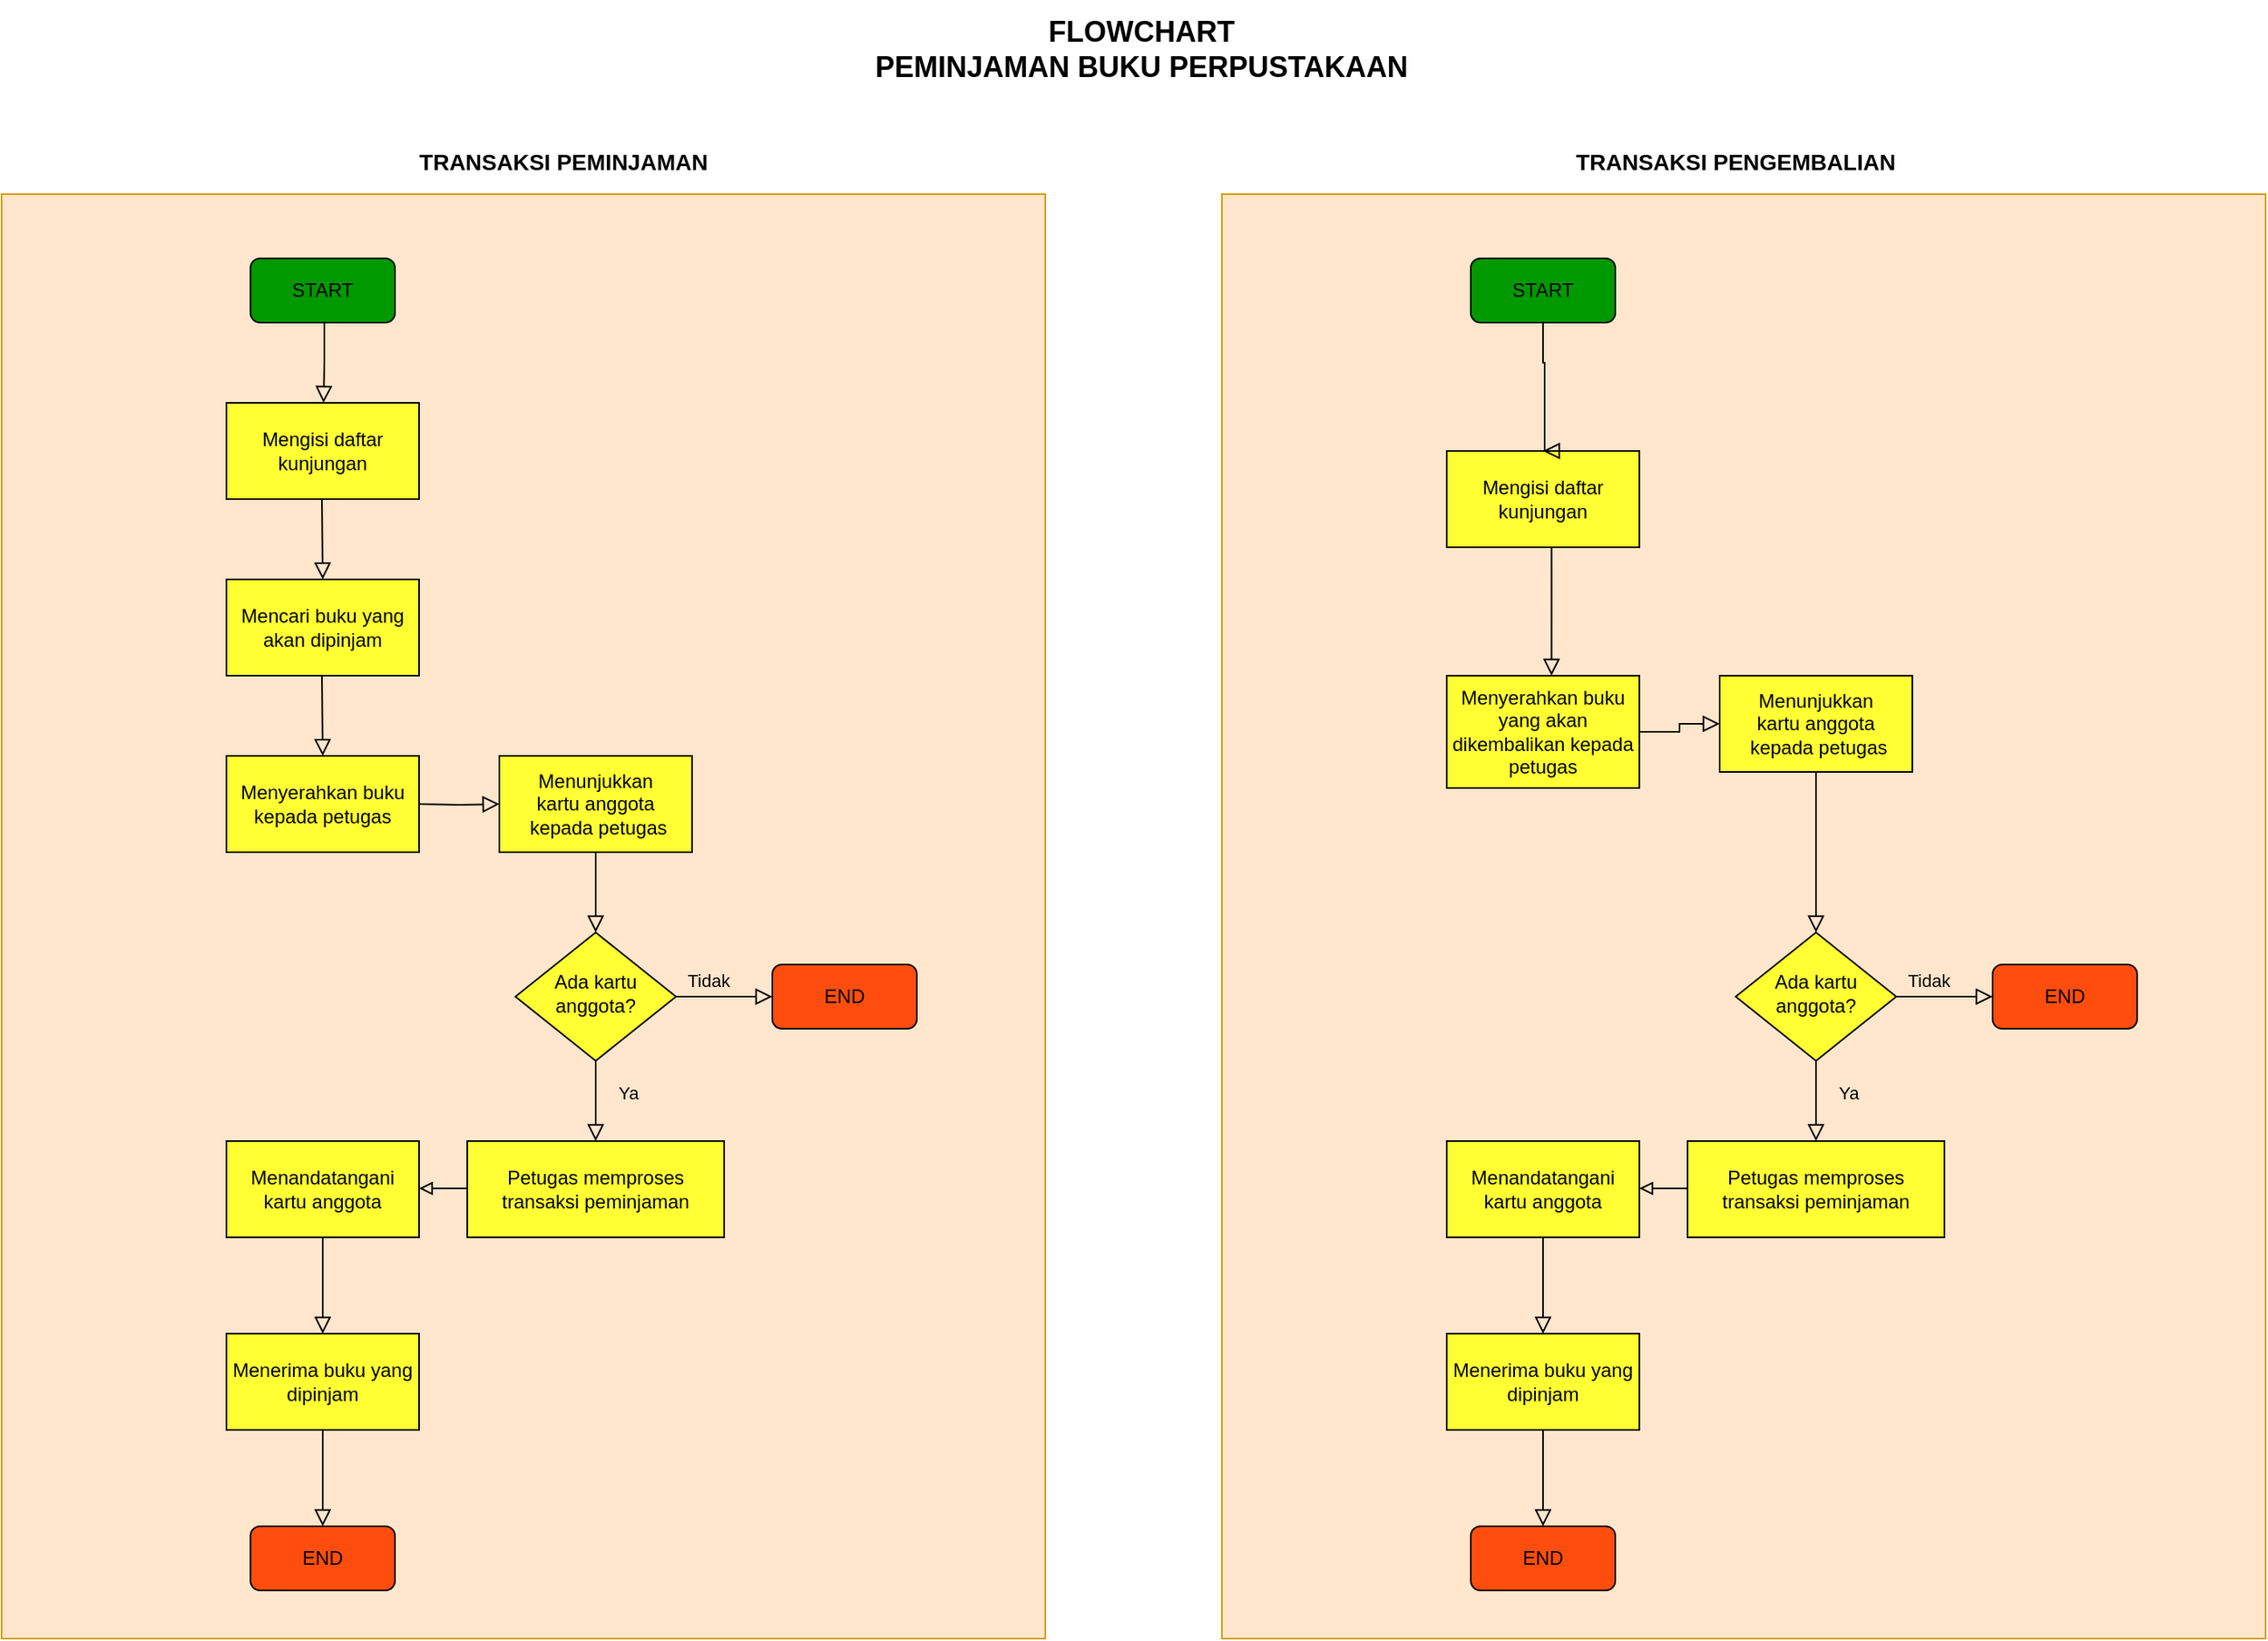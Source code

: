 <mxfile version="14.3.0" type="github">
  <diagram id="C5RBs43oDa-KdzZeNtuy" name="Page-1">
    <mxGraphModel dx="1471" dy="899" grid="1" gridSize="10" guides="1" tooltips="1" connect="1" arrows="1" fold="1" page="1" pageScale="1" pageWidth="827" pageHeight="1169" math="0" shadow="0">
      <root>
        <mxCell id="WIyWlLk6GJQsqaUBKTNV-0" />
        <mxCell id="WIyWlLk6GJQsqaUBKTNV-1" parent="WIyWlLk6GJQsqaUBKTNV-0" />
        <mxCell id="CUvgiHjACewIUkS6N6si-28" value="" style="rounded=0;whiteSpace=wrap;html=1;strokeColor=#d79b00;fillColor=#ffe6cc;" vertex="1" parent="WIyWlLk6GJQsqaUBKTNV-1">
          <mxGeometry x="80" y="180" width="650" height="900" as="geometry" />
        </mxCell>
        <mxCell id="WIyWlLk6GJQsqaUBKTNV-5" value="Tidak" style="edgeStyle=orthogonalEdgeStyle;rounded=0;html=1;jettySize=auto;orthogonalLoop=1;fontSize=11;endArrow=block;endFill=0;endSize=8;strokeWidth=1;shadow=0;labelBackgroundColor=none;entryX=0;entryY=0.5;entryDx=0;entryDy=0;" parent="WIyWlLk6GJQsqaUBKTNV-1" source="WIyWlLk6GJQsqaUBKTNV-6" target="WIyWlLk6GJQsqaUBKTNV-11" edge="1">
          <mxGeometry x="-0.333" y="10" relative="1" as="geometry">
            <mxPoint as="offset" />
            <mxPoint x="780" y="460" as="targetPoint" />
          </mxGeometry>
        </mxCell>
        <mxCell id="WIyWlLk6GJQsqaUBKTNV-6" value="Ada kartu anggota?" style="rhombus;whiteSpace=wrap;html=1;shadow=0;fontFamily=Helvetica;fontSize=12;align=center;strokeWidth=1;spacing=6;spacingTop=-4;fillColor=#FFFF33;" parent="WIyWlLk6GJQsqaUBKTNV-1" vertex="1">
          <mxGeometry x="400" y="640" width="100" height="80" as="geometry" />
        </mxCell>
        <mxCell id="WIyWlLk6GJQsqaUBKTNV-11" value="END" style="rounded=1;whiteSpace=wrap;html=1;fontSize=12;glass=0;strokeWidth=1;shadow=0;fillColor=#FF4D0D;" parent="WIyWlLk6GJQsqaUBKTNV-1" vertex="1">
          <mxGeometry x="560" y="660" width="90" height="40" as="geometry" />
        </mxCell>
        <mxCell id="CUvgiHjACewIUkS6N6si-0" value="Mengisi daftar kunjungan" style="rounded=0;whiteSpace=wrap;html=1;fillColor=#FFFF33;" vertex="1" parent="WIyWlLk6GJQsqaUBKTNV-1">
          <mxGeometry x="220" y="310" width="120" height="60" as="geometry" />
        </mxCell>
        <mxCell id="CUvgiHjACewIUkS6N6si-1" value="Mencari buku yang akan dipinjam" style="rounded=0;whiteSpace=wrap;html=1;fillColor=#FFFF33;" vertex="1" parent="WIyWlLk6GJQsqaUBKTNV-1">
          <mxGeometry x="220" y="420" width="120" height="60" as="geometry" />
        </mxCell>
        <mxCell id="CUvgiHjACewIUkS6N6si-2" value="" style="rounded=0;html=1;jettySize=auto;orthogonalLoop=1;fontSize=11;endArrow=block;endFill=0;endSize=8;strokeWidth=1;shadow=0;labelBackgroundColor=none;edgeStyle=orthogonalEdgeStyle;entryX=0.5;entryY=0;entryDx=0;entryDy=0;" edge="1" parent="WIyWlLk6GJQsqaUBKTNV-1" target="CUvgiHjACewIUkS6N6si-1">
          <mxGeometry relative="1" as="geometry">
            <mxPoint x="279.5" y="370" as="sourcePoint" />
            <mxPoint x="279.5" y="400" as="targetPoint" />
          </mxGeometry>
        </mxCell>
        <mxCell id="CUvgiHjACewIUkS6N6si-5" value="" style="rounded=0;html=1;jettySize=auto;orthogonalLoop=1;fontSize=11;endArrow=block;endFill=0;endSize=8;strokeWidth=1;shadow=0;labelBackgroundColor=none;edgeStyle=orthogonalEdgeStyle;entryX=0.5;entryY=0;entryDx=0;entryDy=0;" edge="1" parent="WIyWlLk6GJQsqaUBKTNV-1">
          <mxGeometry relative="1" as="geometry">
            <mxPoint x="280" y="260" as="sourcePoint" />
            <mxPoint x="280.5" y="310" as="targetPoint" />
            <Array as="points">
              <mxPoint x="281" y="260" />
              <mxPoint x="281" y="285" />
            </Array>
          </mxGeometry>
        </mxCell>
        <mxCell id="CUvgiHjACewIUkS6N6si-6" value="" style="rounded=0;html=1;jettySize=auto;orthogonalLoop=1;fontSize=11;endArrow=block;endFill=0;endSize=8;strokeWidth=1;shadow=0;labelBackgroundColor=none;edgeStyle=orthogonalEdgeStyle;entryX=0.5;entryY=0;entryDx=0;entryDy=0;" edge="1" target="CUvgiHjACewIUkS6N6si-7" parent="WIyWlLk6GJQsqaUBKTNV-1">
          <mxGeometry relative="1" as="geometry">
            <mxPoint x="279.5" y="480" as="sourcePoint" />
            <mxPoint x="279.5" y="510" as="targetPoint" />
          </mxGeometry>
        </mxCell>
        <mxCell id="CUvgiHjACewIUkS6N6si-7" value="Menyerahkan buku kepada petugas" style="rounded=0;whiteSpace=wrap;html=1;fillColor=#FFFF33;" vertex="1" parent="WIyWlLk6GJQsqaUBKTNV-1">
          <mxGeometry x="220" y="530" width="120" height="60" as="geometry" />
        </mxCell>
        <mxCell id="CUvgiHjACewIUkS6N6si-8" value="&lt;div&gt;Menunjukkan &lt;br&gt;&lt;/div&gt;&lt;div&gt;kartu anggota&lt;/div&gt;&amp;nbsp;kepada petugas" style="rounded=0;whiteSpace=wrap;html=1;fillColor=#FFFF33;" vertex="1" parent="WIyWlLk6GJQsqaUBKTNV-1">
          <mxGeometry x="390" y="530" width="120" height="60" as="geometry" />
        </mxCell>
        <mxCell id="CUvgiHjACewIUkS6N6si-10" value="" style="rounded=0;html=1;jettySize=auto;orthogonalLoop=1;fontSize=11;endArrow=block;endFill=0;endSize=8;strokeWidth=1;shadow=0;labelBackgroundColor=none;edgeStyle=orthogonalEdgeStyle;entryX=0;entryY=0.5;entryDx=0;entryDy=0;" edge="1" parent="WIyWlLk6GJQsqaUBKTNV-1" target="CUvgiHjACewIUkS6N6si-8">
          <mxGeometry relative="1" as="geometry">
            <mxPoint x="340" y="560" as="sourcePoint" />
            <mxPoint x="340.5" y="610" as="targetPoint" />
          </mxGeometry>
        </mxCell>
        <mxCell id="CUvgiHjACewIUkS6N6si-11" value="" style="rounded=0;html=1;jettySize=auto;orthogonalLoop=1;fontSize=11;endArrow=block;endFill=0;endSize=8;strokeWidth=1;shadow=0;labelBackgroundColor=none;edgeStyle=orthogonalEdgeStyle;entryX=0.5;entryY=0;entryDx=0;entryDy=0;exitX=0.5;exitY=1;exitDx=0;exitDy=0;" edge="1" parent="WIyWlLk6GJQsqaUBKTNV-1" source="CUvgiHjACewIUkS6N6si-8" target="WIyWlLk6GJQsqaUBKTNV-6">
          <mxGeometry relative="1" as="geometry">
            <mxPoint x="430" y="590" as="sourcePoint" />
            <mxPoint x="440" y="650" as="targetPoint" />
          </mxGeometry>
        </mxCell>
        <mxCell id="CUvgiHjACewIUkS6N6si-12" value="Petugas memproses transaksi peminjaman" style="rounded=0;whiteSpace=wrap;html=1;fillColor=#FFFF33;" vertex="1" parent="WIyWlLk6GJQsqaUBKTNV-1">
          <mxGeometry x="370" y="770" width="160" height="60" as="geometry" />
        </mxCell>
        <mxCell id="CUvgiHjACewIUkS6N6si-14" value="START" style="rounded=1;whiteSpace=wrap;html=1;fontSize=12;glass=0;strokeWidth=1;shadow=0;fillColor=#009900;" vertex="1" parent="WIyWlLk6GJQsqaUBKTNV-1">
          <mxGeometry x="235" y="220" width="90" height="40" as="geometry" />
        </mxCell>
        <mxCell id="CUvgiHjACewIUkS6N6si-16" value="Ya" style="edgeStyle=orthogonalEdgeStyle;rounded=0;html=1;jettySize=auto;orthogonalLoop=1;fontSize=11;endArrow=block;endFill=0;endSize=8;strokeWidth=1;shadow=0;labelBackgroundColor=none;entryX=0.5;entryY=0;entryDx=0;entryDy=0;exitX=0.5;exitY=1;exitDx=0;exitDy=0;" edge="1" parent="WIyWlLk6GJQsqaUBKTNV-1" source="WIyWlLk6GJQsqaUBKTNV-6" target="CUvgiHjACewIUkS6N6si-12">
          <mxGeometry x="-0.2" y="20" relative="1" as="geometry">
            <mxPoint as="offset" />
            <mxPoint x="450" y="730" as="sourcePoint" />
            <mxPoint x="510" y="730" as="targetPoint" />
          </mxGeometry>
        </mxCell>
        <mxCell id="CUvgiHjACewIUkS6N6si-17" value="" style="rounded=0;html=1;jettySize=auto;orthogonalLoop=1;fontSize=11;endArrow=none;endFill=0;endSize=8;strokeWidth=1;shadow=0;labelBackgroundColor=none;edgeStyle=orthogonalEdgeStyle;startArrow=block;startFill=0;" edge="1" parent="WIyWlLk6GJQsqaUBKTNV-1">
          <mxGeometry relative="1" as="geometry">
            <mxPoint x="340" y="799.5" as="sourcePoint" />
            <mxPoint x="370" y="800" as="targetPoint" />
          </mxGeometry>
        </mxCell>
        <mxCell id="CUvgiHjACewIUkS6N6si-18" value="Menandatangani kartu anggota" style="rounded=0;whiteSpace=wrap;html=1;fillColor=#FFFF33;" vertex="1" parent="WIyWlLk6GJQsqaUBKTNV-1">
          <mxGeometry x="220" y="770" width="120" height="60" as="geometry" />
        </mxCell>
        <mxCell id="CUvgiHjACewIUkS6N6si-19" value="Menerima buku yang dipinjam" style="rounded=0;whiteSpace=wrap;html=1;fillColor=#FFFF33;" vertex="1" parent="WIyWlLk6GJQsqaUBKTNV-1">
          <mxGeometry x="220" y="890" width="120" height="60" as="geometry" />
        </mxCell>
        <mxCell id="CUvgiHjACewIUkS6N6si-21" value="" style="rounded=0;html=1;jettySize=auto;orthogonalLoop=1;fontSize=11;endArrow=block;endFill=0;endSize=8;strokeWidth=1;shadow=0;labelBackgroundColor=none;edgeStyle=orthogonalEdgeStyle;" edge="1" parent="WIyWlLk6GJQsqaUBKTNV-1">
          <mxGeometry relative="1" as="geometry">
            <mxPoint x="260" y="830" as="sourcePoint" />
            <mxPoint x="280" y="890" as="targetPoint" />
            <Array as="points">
              <mxPoint x="280" y="830" />
              <mxPoint x="280" y="880" />
            </Array>
          </mxGeometry>
        </mxCell>
        <mxCell id="CUvgiHjACewIUkS6N6si-22" value="END" style="rounded=1;whiteSpace=wrap;html=1;fontSize=12;glass=0;strokeWidth=1;shadow=0;fillColor=#FF4D0D;" vertex="1" parent="WIyWlLk6GJQsqaUBKTNV-1">
          <mxGeometry x="235" y="1010" width="90" height="40" as="geometry" />
        </mxCell>
        <mxCell id="CUvgiHjACewIUkS6N6si-23" value="" style="rounded=0;html=1;jettySize=auto;orthogonalLoop=1;fontSize=11;endArrow=block;endFill=0;endSize=8;strokeWidth=1;shadow=0;labelBackgroundColor=none;edgeStyle=orthogonalEdgeStyle;" edge="1" parent="WIyWlLk6GJQsqaUBKTNV-1">
          <mxGeometry relative="1" as="geometry">
            <mxPoint x="260" y="950" as="sourcePoint" />
            <mxPoint x="280" y="1010" as="targetPoint" />
            <Array as="points">
              <mxPoint x="280" y="950" />
              <mxPoint x="280" y="1000" />
            </Array>
          </mxGeometry>
        </mxCell>
        <mxCell id="CUvgiHjACewIUkS6N6si-24" value="&lt;div&gt;&lt;b&gt;&lt;font style=&quot;font-size: 18px&quot;&gt;FLOWCHART &lt;br&gt;&lt;/font&gt;&lt;/b&gt;&lt;/div&gt;&lt;div&gt;&lt;b&gt;&lt;font style=&quot;font-size: 18px&quot;&gt;PEMINJAMAN BUKU PERPUSTAKAAN&lt;/font&gt;&lt;/b&gt;&lt;/div&gt;" style="rounded=0;whiteSpace=wrap;html=1;strokeColor=#FFFFFF;" vertex="1" parent="WIyWlLk6GJQsqaUBKTNV-1">
          <mxGeometry x="590" y="60" width="400" height="60" as="geometry" />
        </mxCell>
        <mxCell id="CUvgiHjACewIUkS6N6si-29" value="&lt;font style=&quot;font-size: 14px&quot;&gt;&lt;b&gt;TRANSAKSI PEMINJAMAN&lt;/b&gt;&lt;/font&gt;" style="rounded=0;whiteSpace=wrap;html=1;strokeColor=#FFFFFF;fillColor=none;" vertex="1" parent="WIyWlLk6GJQsqaUBKTNV-1">
          <mxGeometry x="230" y="150" width="400" height="20" as="geometry" />
        </mxCell>
        <mxCell id="CUvgiHjACewIUkS6N6si-30" value="" style="rounded=0;whiteSpace=wrap;html=1;strokeColor=#d79b00;fillColor=#ffe6cc;" vertex="1" parent="WIyWlLk6GJQsqaUBKTNV-1">
          <mxGeometry x="840" y="180" width="650" height="900" as="geometry" />
        </mxCell>
        <mxCell id="CUvgiHjACewIUkS6N6si-31" value="Tidak" style="edgeStyle=orthogonalEdgeStyle;rounded=0;html=1;jettySize=auto;orthogonalLoop=1;fontSize=11;endArrow=block;endFill=0;endSize=8;strokeWidth=1;shadow=0;labelBackgroundColor=none;entryX=0;entryY=0.5;entryDx=0;entryDy=0;" edge="1" source="CUvgiHjACewIUkS6N6si-32" target="CUvgiHjACewIUkS6N6si-33" parent="WIyWlLk6GJQsqaUBKTNV-1">
          <mxGeometry x="-0.333" y="10" relative="1" as="geometry">
            <mxPoint as="offset" />
            <mxPoint x="1540" y="460" as="targetPoint" />
          </mxGeometry>
        </mxCell>
        <mxCell id="CUvgiHjACewIUkS6N6si-32" value="Ada kartu anggota?" style="rhombus;whiteSpace=wrap;html=1;shadow=0;fontFamily=Helvetica;fontSize=12;align=center;strokeWidth=1;spacing=6;spacingTop=-4;fillColor=#FFFF33;" vertex="1" parent="WIyWlLk6GJQsqaUBKTNV-1">
          <mxGeometry x="1160" y="640" width="100" height="80" as="geometry" />
        </mxCell>
        <mxCell id="CUvgiHjACewIUkS6N6si-33" value="END" style="rounded=1;whiteSpace=wrap;html=1;fontSize=12;glass=0;strokeWidth=1;shadow=0;fillColor=#FF4D0D;" vertex="1" parent="WIyWlLk6GJQsqaUBKTNV-1">
          <mxGeometry x="1320" y="660" width="90" height="40" as="geometry" />
        </mxCell>
        <mxCell id="CUvgiHjACewIUkS6N6si-34" value="Mengisi daftar kunjungan" style="rounded=0;whiteSpace=wrap;html=1;fillColor=#FFFF33;" vertex="1" parent="WIyWlLk6GJQsqaUBKTNV-1">
          <mxGeometry x="980" y="340" width="120" height="60" as="geometry" />
        </mxCell>
        <mxCell id="CUvgiHjACewIUkS6N6si-37" value="" style="rounded=0;html=1;jettySize=auto;orthogonalLoop=1;fontSize=11;endArrow=block;endFill=0;endSize=8;strokeWidth=1;shadow=0;labelBackgroundColor=none;edgeStyle=orthogonalEdgeStyle;entryX=0.5;entryY=0;entryDx=0;entryDy=0;" edge="1" parent="WIyWlLk6GJQsqaUBKTNV-1" target="CUvgiHjACewIUkS6N6si-34">
          <mxGeometry relative="1" as="geometry">
            <mxPoint x="1040.0" y="260" as="sourcePoint" />
            <mxPoint x="1040.5" y="310" as="targetPoint" />
            <Array as="points">
              <mxPoint x="1041" y="285" />
            </Array>
          </mxGeometry>
        </mxCell>
        <mxCell id="CUvgiHjACewIUkS6N6si-39" value="Menyerahkan buku yang akan dikembalikan kepada petugas" style="rounded=0;whiteSpace=wrap;html=1;fillColor=#FFFF33;" vertex="1" parent="WIyWlLk6GJQsqaUBKTNV-1">
          <mxGeometry x="980" y="480" width="120" height="70" as="geometry" />
        </mxCell>
        <mxCell id="CUvgiHjACewIUkS6N6si-40" value="&lt;div&gt;Menunjukkan &lt;br&gt;&lt;/div&gt;&lt;div&gt;kartu anggota&lt;/div&gt;&amp;nbsp;kepada petugas" style="rounded=0;whiteSpace=wrap;html=1;fillColor=#FFFF33;" vertex="1" parent="WIyWlLk6GJQsqaUBKTNV-1">
          <mxGeometry x="1150" y="480" width="120" height="60" as="geometry" />
        </mxCell>
        <mxCell id="CUvgiHjACewIUkS6N6si-41" value="" style="rounded=0;html=1;jettySize=auto;orthogonalLoop=1;fontSize=11;endArrow=block;endFill=0;endSize=8;strokeWidth=1;shadow=0;labelBackgroundColor=none;edgeStyle=orthogonalEdgeStyle;entryX=0;entryY=0.5;entryDx=0;entryDy=0;exitX=1;exitY=0.5;exitDx=0;exitDy=0;" edge="1" target="CUvgiHjACewIUkS6N6si-40" parent="WIyWlLk6GJQsqaUBKTNV-1" source="CUvgiHjACewIUkS6N6si-39">
          <mxGeometry relative="1" as="geometry">
            <mxPoint x="1100.0" y="560" as="sourcePoint" />
            <mxPoint x="1100.5" y="610" as="targetPoint" />
          </mxGeometry>
        </mxCell>
        <mxCell id="CUvgiHjACewIUkS6N6si-42" value="" style="rounded=0;html=1;jettySize=auto;orthogonalLoop=1;fontSize=11;endArrow=block;endFill=0;endSize=8;strokeWidth=1;shadow=0;labelBackgroundColor=none;edgeStyle=orthogonalEdgeStyle;entryX=0.5;entryY=0;entryDx=0;entryDy=0;exitX=0.5;exitY=1;exitDx=0;exitDy=0;" edge="1" source="CUvgiHjACewIUkS6N6si-40" target="CUvgiHjACewIUkS6N6si-32" parent="WIyWlLk6GJQsqaUBKTNV-1">
          <mxGeometry relative="1" as="geometry">
            <mxPoint x="1190" y="590" as="sourcePoint" />
            <mxPoint x="1200" y="650" as="targetPoint" />
          </mxGeometry>
        </mxCell>
        <mxCell id="CUvgiHjACewIUkS6N6si-43" value="Petugas memproses transaksi peminjaman" style="rounded=0;whiteSpace=wrap;html=1;fillColor=#FFFF33;" vertex="1" parent="WIyWlLk6GJQsqaUBKTNV-1">
          <mxGeometry x="1130" y="770" width="160" height="60" as="geometry" />
        </mxCell>
        <mxCell id="CUvgiHjACewIUkS6N6si-44" value="START" style="rounded=1;whiteSpace=wrap;html=1;fontSize=12;glass=0;strokeWidth=1;shadow=0;fillColor=#009900;" vertex="1" parent="WIyWlLk6GJQsqaUBKTNV-1">
          <mxGeometry x="995" y="220" width="90" height="40" as="geometry" />
        </mxCell>
        <mxCell id="CUvgiHjACewIUkS6N6si-45" value="Ya" style="edgeStyle=orthogonalEdgeStyle;rounded=0;html=1;jettySize=auto;orthogonalLoop=1;fontSize=11;endArrow=block;endFill=0;endSize=8;strokeWidth=1;shadow=0;labelBackgroundColor=none;entryX=0.5;entryY=0;entryDx=0;entryDy=0;exitX=0.5;exitY=1;exitDx=0;exitDy=0;" edge="1" source="CUvgiHjACewIUkS6N6si-32" target="CUvgiHjACewIUkS6N6si-43" parent="WIyWlLk6GJQsqaUBKTNV-1">
          <mxGeometry x="-0.2" y="20" relative="1" as="geometry">
            <mxPoint as="offset" />
            <mxPoint x="1210" y="730" as="sourcePoint" />
            <mxPoint x="1270" y="730" as="targetPoint" />
          </mxGeometry>
        </mxCell>
        <mxCell id="CUvgiHjACewIUkS6N6si-46" value="" style="rounded=0;html=1;jettySize=auto;orthogonalLoop=1;fontSize=11;endArrow=none;endFill=0;endSize=8;strokeWidth=1;shadow=0;labelBackgroundColor=none;edgeStyle=orthogonalEdgeStyle;startArrow=block;startFill=0;" edge="1" parent="WIyWlLk6GJQsqaUBKTNV-1">
          <mxGeometry relative="1" as="geometry">
            <mxPoint x="1100.0" y="799.5" as="sourcePoint" />
            <mxPoint x="1130.0" y="800" as="targetPoint" />
          </mxGeometry>
        </mxCell>
        <mxCell id="CUvgiHjACewIUkS6N6si-47" value="Menandatangani kartu anggota" style="rounded=0;whiteSpace=wrap;html=1;fillColor=#FFFF33;" vertex="1" parent="WIyWlLk6GJQsqaUBKTNV-1">
          <mxGeometry x="980" y="770" width="120" height="60" as="geometry" />
        </mxCell>
        <mxCell id="CUvgiHjACewIUkS6N6si-48" value="Menerima buku yang dipinjam" style="rounded=0;whiteSpace=wrap;html=1;fillColor=#FFFF33;" vertex="1" parent="WIyWlLk6GJQsqaUBKTNV-1">
          <mxGeometry x="980" y="890" width="120" height="60" as="geometry" />
        </mxCell>
        <mxCell id="CUvgiHjACewIUkS6N6si-49" value="" style="rounded=0;html=1;jettySize=auto;orthogonalLoop=1;fontSize=11;endArrow=block;endFill=0;endSize=8;strokeWidth=1;shadow=0;labelBackgroundColor=none;edgeStyle=orthogonalEdgeStyle;" edge="1" parent="WIyWlLk6GJQsqaUBKTNV-1">
          <mxGeometry relative="1" as="geometry">
            <mxPoint x="1020.0" y="830" as="sourcePoint" />
            <mxPoint x="1040.0" y="890" as="targetPoint" />
            <Array as="points">
              <mxPoint x="1040" y="830" />
              <mxPoint x="1040" y="880" />
            </Array>
          </mxGeometry>
        </mxCell>
        <mxCell id="CUvgiHjACewIUkS6N6si-50" value="END" style="rounded=1;whiteSpace=wrap;html=1;fontSize=12;glass=0;strokeWidth=1;shadow=0;fillColor=#FF4D0D;" vertex="1" parent="WIyWlLk6GJQsqaUBKTNV-1">
          <mxGeometry x="995" y="1010" width="90" height="40" as="geometry" />
        </mxCell>
        <mxCell id="CUvgiHjACewIUkS6N6si-51" value="" style="rounded=0;html=1;jettySize=auto;orthogonalLoop=1;fontSize=11;endArrow=block;endFill=0;endSize=8;strokeWidth=1;shadow=0;labelBackgroundColor=none;edgeStyle=orthogonalEdgeStyle;" edge="1" parent="WIyWlLk6GJQsqaUBKTNV-1">
          <mxGeometry relative="1" as="geometry">
            <mxPoint x="1020.0" y="950" as="sourcePoint" />
            <mxPoint x="1040.0" y="1010" as="targetPoint" />
            <Array as="points">
              <mxPoint x="1040" y="950" />
              <mxPoint x="1040" y="1000" />
            </Array>
          </mxGeometry>
        </mxCell>
        <mxCell id="CUvgiHjACewIUkS6N6si-52" value="&lt;font style=&quot;font-size: 14px&quot;&gt;&lt;b&gt;TRANSAKSI PENGEMBALIAN&lt;/b&gt;&lt;/font&gt;" style="rounded=0;whiteSpace=wrap;html=1;strokeColor=#FFFFFF;fillColor=none;" vertex="1" parent="WIyWlLk6GJQsqaUBKTNV-1">
          <mxGeometry x="960" y="150" width="400" height="20" as="geometry" />
        </mxCell>
        <mxCell id="CUvgiHjACewIUkS6N6si-53" value="" style="rounded=0;html=1;jettySize=auto;orthogonalLoop=1;fontSize=11;endArrow=block;endFill=0;endSize=8;strokeWidth=1;shadow=0;labelBackgroundColor=none;edgeStyle=orthogonalEdgeStyle;entryX=0.5;entryY=0;entryDx=0;entryDy=0;" edge="1" parent="WIyWlLk6GJQsqaUBKTNV-1">
          <mxGeometry relative="1" as="geometry">
            <mxPoint x="1045.29" y="400" as="sourcePoint" />
            <mxPoint x="1045.29" y="480" as="targetPoint" />
            <Array as="points">
              <mxPoint x="1046.29" y="425" />
            </Array>
          </mxGeometry>
        </mxCell>
      </root>
    </mxGraphModel>
  </diagram>
</mxfile>

